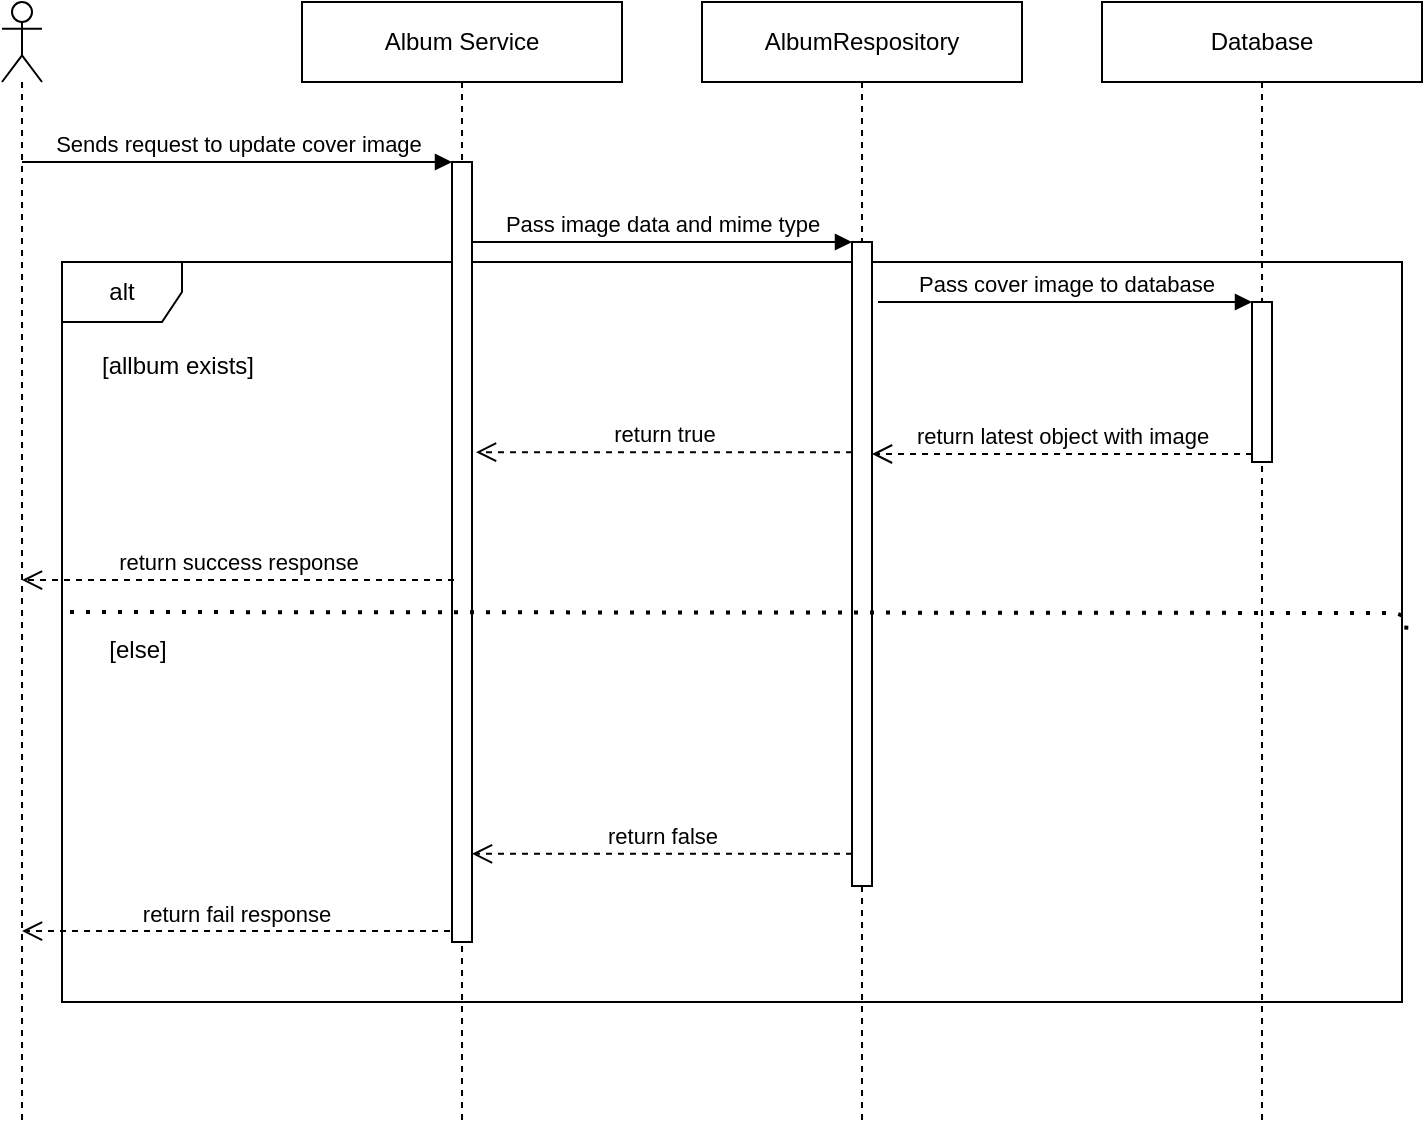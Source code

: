 <mxfile version="14.4.3" type="device"><diagram id="x_ZHCHlTnXGiuVbXrAX5" name="One Layer"><mxGraphModel dx="1086" dy="966" grid="0" gridSize="10" guides="1" tooltips="1" connect="1" arrows="1" fold="1" page="1" pageScale="1" pageWidth="850" pageHeight="1100" math="0" shadow="0"><root><mxCell id="2uD_j4jd1eJLLFQjrpH1-0"/><mxCell id="2uD_j4jd1eJLLFQjrpH1-1" parent="2uD_j4jd1eJLLFQjrpH1-0"/><mxCell id="HVlyNIqxEwwZUyNO2LT6-0" value="alt" style="shape=umlFrame;whiteSpace=wrap;html=1;connectable=1;container=0;" vertex="1" parent="2uD_j4jd1eJLLFQjrpH1-1"><mxGeometry x="120" y="170" width="670" height="370" as="geometry"><mxRectangle x="120" y="170" width="40" height="18" as="alternateBounds"/></mxGeometry></mxCell><mxCell id="cr4RmgXRts4OdcJpr1zV-1" value="" style="shape=umlLifeline;participant=umlActor;perimeter=lifelinePerimeter;whiteSpace=wrap;html=1;container=1;collapsible=0;recursiveResize=0;verticalAlign=top;spacingTop=36;outlineConnect=0;" parent="2uD_j4jd1eJLLFQjrpH1-1" vertex="1"><mxGeometry x="90" y="40" width="20" height="560" as="geometry"/></mxCell><mxCell id="cr4RmgXRts4OdcJpr1zV-2" value="Album Service" style="shape=umlLifeline;perimeter=lifelinePerimeter;whiteSpace=wrap;html=1;container=1;collapsible=0;recursiveResize=0;outlineConnect=0;" parent="2uD_j4jd1eJLLFQjrpH1-1" vertex="1"><mxGeometry x="240" y="40" width="160" height="560" as="geometry"/></mxCell><mxCell id="cr4RmgXRts4OdcJpr1zV-3" value="" style="html=1;points=[];perimeter=orthogonalPerimeter;" parent="cr4RmgXRts4OdcJpr1zV-2" vertex="1"><mxGeometry x="75" y="80" width="10" height="390" as="geometry"/></mxCell><mxCell id="cr4RmgXRts4OdcJpr1zV-4" value="Sends request to update cover image" style="html=1;verticalAlign=bottom;endArrow=block;entryX=0;entryY=0;" parent="2uD_j4jd1eJLLFQjrpH1-1" source="cr4RmgXRts4OdcJpr1zV-1" target="cr4RmgXRts4OdcJpr1zV-3" edge="1"><mxGeometry relative="1" as="geometry"><mxPoint x="220" y="120" as="sourcePoint"/></mxGeometry></mxCell><mxCell id="cr4RmgXRts4OdcJpr1zV-5" value="AlbumRespository" style="shape=umlLifeline;perimeter=lifelinePerimeter;whiteSpace=wrap;html=1;container=1;collapsible=0;recursiveResize=0;outlineConnect=0;" parent="2uD_j4jd1eJLLFQjrpH1-1" vertex="1"><mxGeometry x="440" y="40" width="160" height="560" as="geometry"/></mxCell><mxCell id="cr4RmgXRts4OdcJpr1zV-6" value="" style="html=1;points=[];perimeter=orthogonalPerimeter;" parent="cr4RmgXRts4OdcJpr1zV-5" vertex="1"><mxGeometry x="75" y="120" width="10" height="322" as="geometry"/></mxCell><mxCell id="cr4RmgXRts4OdcJpr1zV-7" value="Database" style="shape=umlLifeline;perimeter=lifelinePerimeter;whiteSpace=wrap;html=1;container=1;collapsible=0;recursiveResize=0;outlineConnect=0;" parent="2uD_j4jd1eJLLFQjrpH1-1" vertex="1"><mxGeometry x="640" y="40" width="160" height="560" as="geometry"/></mxCell><mxCell id="cr4RmgXRts4OdcJpr1zV-8" value="" style="html=1;points=[];perimeter=orthogonalPerimeter;" parent="cr4RmgXRts4OdcJpr1zV-7" vertex="1"><mxGeometry x="75" y="150" width="10" height="80" as="geometry"/></mxCell><mxCell id="cr4RmgXRts4OdcJpr1zV-10" value="Pass image data and mime type" style="html=1;verticalAlign=bottom;endArrow=block;entryX=0;entryY=0;" parent="2uD_j4jd1eJLLFQjrpH1-1" source="cr4RmgXRts4OdcJpr1zV-3" target="cr4RmgXRts4OdcJpr1zV-6" edge="1"><mxGeometry relative="1" as="geometry"><mxPoint x="360" y="160" as="sourcePoint"/></mxGeometry></mxCell><mxCell id="cr4RmgXRts4OdcJpr1zV-11" value="return false" style="html=1;verticalAlign=bottom;endArrow=open;dashed=1;endSize=8;exitX=0;exitY=0.95;" parent="2uD_j4jd1eJLLFQjrpH1-1" source="cr4RmgXRts4OdcJpr1zV-6" target="cr4RmgXRts4OdcJpr1zV-3" edge="1"><mxGeometry relative="1" as="geometry"><mxPoint x="440" y="236" as="targetPoint"/></mxGeometry></mxCell><mxCell id="cr4RmgXRts4OdcJpr1zV-12" value="Pass cover image to database" style="html=1;verticalAlign=bottom;endArrow=block;entryX=0;entryY=0;" parent="2uD_j4jd1eJLLFQjrpH1-1" target="cr4RmgXRts4OdcJpr1zV-8" edge="1"><mxGeometry relative="1" as="geometry"><mxPoint x="528" y="190" as="sourcePoint"/></mxGeometry></mxCell><mxCell id="cr4RmgXRts4OdcJpr1zV-13" value="return latest object with image" style="html=1;verticalAlign=bottom;endArrow=open;dashed=1;endSize=8;exitX=0;exitY=0.95;" parent="2uD_j4jd1eJLLFQjrpH1-1" source="cr4RmgXRts4OdcJpr1zV-8" target="cr4RmgXRts4OdcJpr1zV-6" edge="1"><mxGeometry relative="1" as="geometry"><mxPoint x="530" y="266" as="targetPoint"/></mxGeometry></mxCell><mxCell id="cr4RmgXRts4OdcJpr1zV-17" value="return fail response" style="html=1;verticalAlign=bottom;endArrow=open;dashed=1;endSize=8;exitX=-0.1;exitY=0.986;exitDx=0;exitDy=0;exitPerimeter=0;" parent="2uD_j4jd1eJLLFQjrpH1-1" source="cr4RmgXRts4OdcJpr1zV-3" target="cr4RmgXRts4OdcJpr1zV-1" edge="1"><mxGeometry relative="1" as="geometry"><mxPoint x="310" y="410" as="sourcePoint"/><mxPoint x="230" y="410" as="targetPoint"/></mxGeometry></mxCell><mxCell id="HVlyNIqxEwwZUyNO2LT6-1" value="[allbum exists]" style="text;html=1;strokeColor=none;fillColor=none;align=center;verticalAlign=middle;whiteSpace=wrap;rounded=0;" vertex="1" parent="2uD_j4jd1eJLLFQjrpH1-1"><mxGeometry x="138" y="212" width="80" height="20" as="geometry"/></mxCell><mxCell id="HVlyNIqxEwwZUyNO2LT6-2" value="[else]" style="text;html=1;strokeColor=none;fillColor=none;align=center;verticalAlign=middle;whiteSpace=wrap;rounded=0;" vertex="1" parent="2uD_j4jd1eJLLFQjrpH1-1"><mxGeometry x="138" y="354" width="40" height="20" as="geometry"/></mxCell><mxCell id="HVlyNIqxEwwZUyNO2LT6-4" value="return success response" style="html=1;verticalAlign=bottom;endArrow=open;dashed=1;endSize=8;exitX=0.1;exitY=0.536;exitDx=0;exitDy=0;exitPerimeter=0;" edge="1" parent="2uD_j4jd1eJLLFQjrpH1-1" source="cr4RmgXRts4OdcJpr1zV-3" target="cr4RmgXRts4OdcJpr1zV-1"><mxGeometry relative="1" as="geometry"><mxPoint x="310" y="330" as="sourcePoint"/><mxPoint x="240" y="330" as="targetPoint"/></mxGeometry></mxCell><mxCell id="HVlyNIqxEwwZUyNO2LT6-6" value="" style="endArrow=none;dashed=1;html=1;dashPattern=1 3;strokeWidth=2;edgeStyle=orthogonalEdgeStyle;" edge="1" parent="2uD_j4jd1eJLLFQjrpH1-1"><mxGeometry width="50" height="50" relative="1" as="geometry"><mxPoint x="124" y="345" as="sourcePoint"/><mxPoint x="792" y="356" as="targetPoint"/></mxGeometry></mxCell><mxCell id="HVlyNIqxEwwZUyNO2LT6-7" value="return true" style="html=1;verticalAlign=bottom;endArrow=open;dashed=1;endSize=8;entryX=1.2;entryY=0.372;entryDx=0;entryDy=0;entryPerimeter=0;" edge="1" parent="2uD_j4jd1eJLLFQjrpH1-1" source="cr4RmgXRts4OdcJpr1zV-6" target="cr4RmgXRts4OdcJpr1zV-3"><mxGeometry relative="1" as="geometry"><mxPoint x="464" y="523" as="sourcePoint"/><mxPoint x="384" y="523" as="targetPoint"/></mxGeometry></mxCell></root></mxGraphModel></diagram></mxfile>